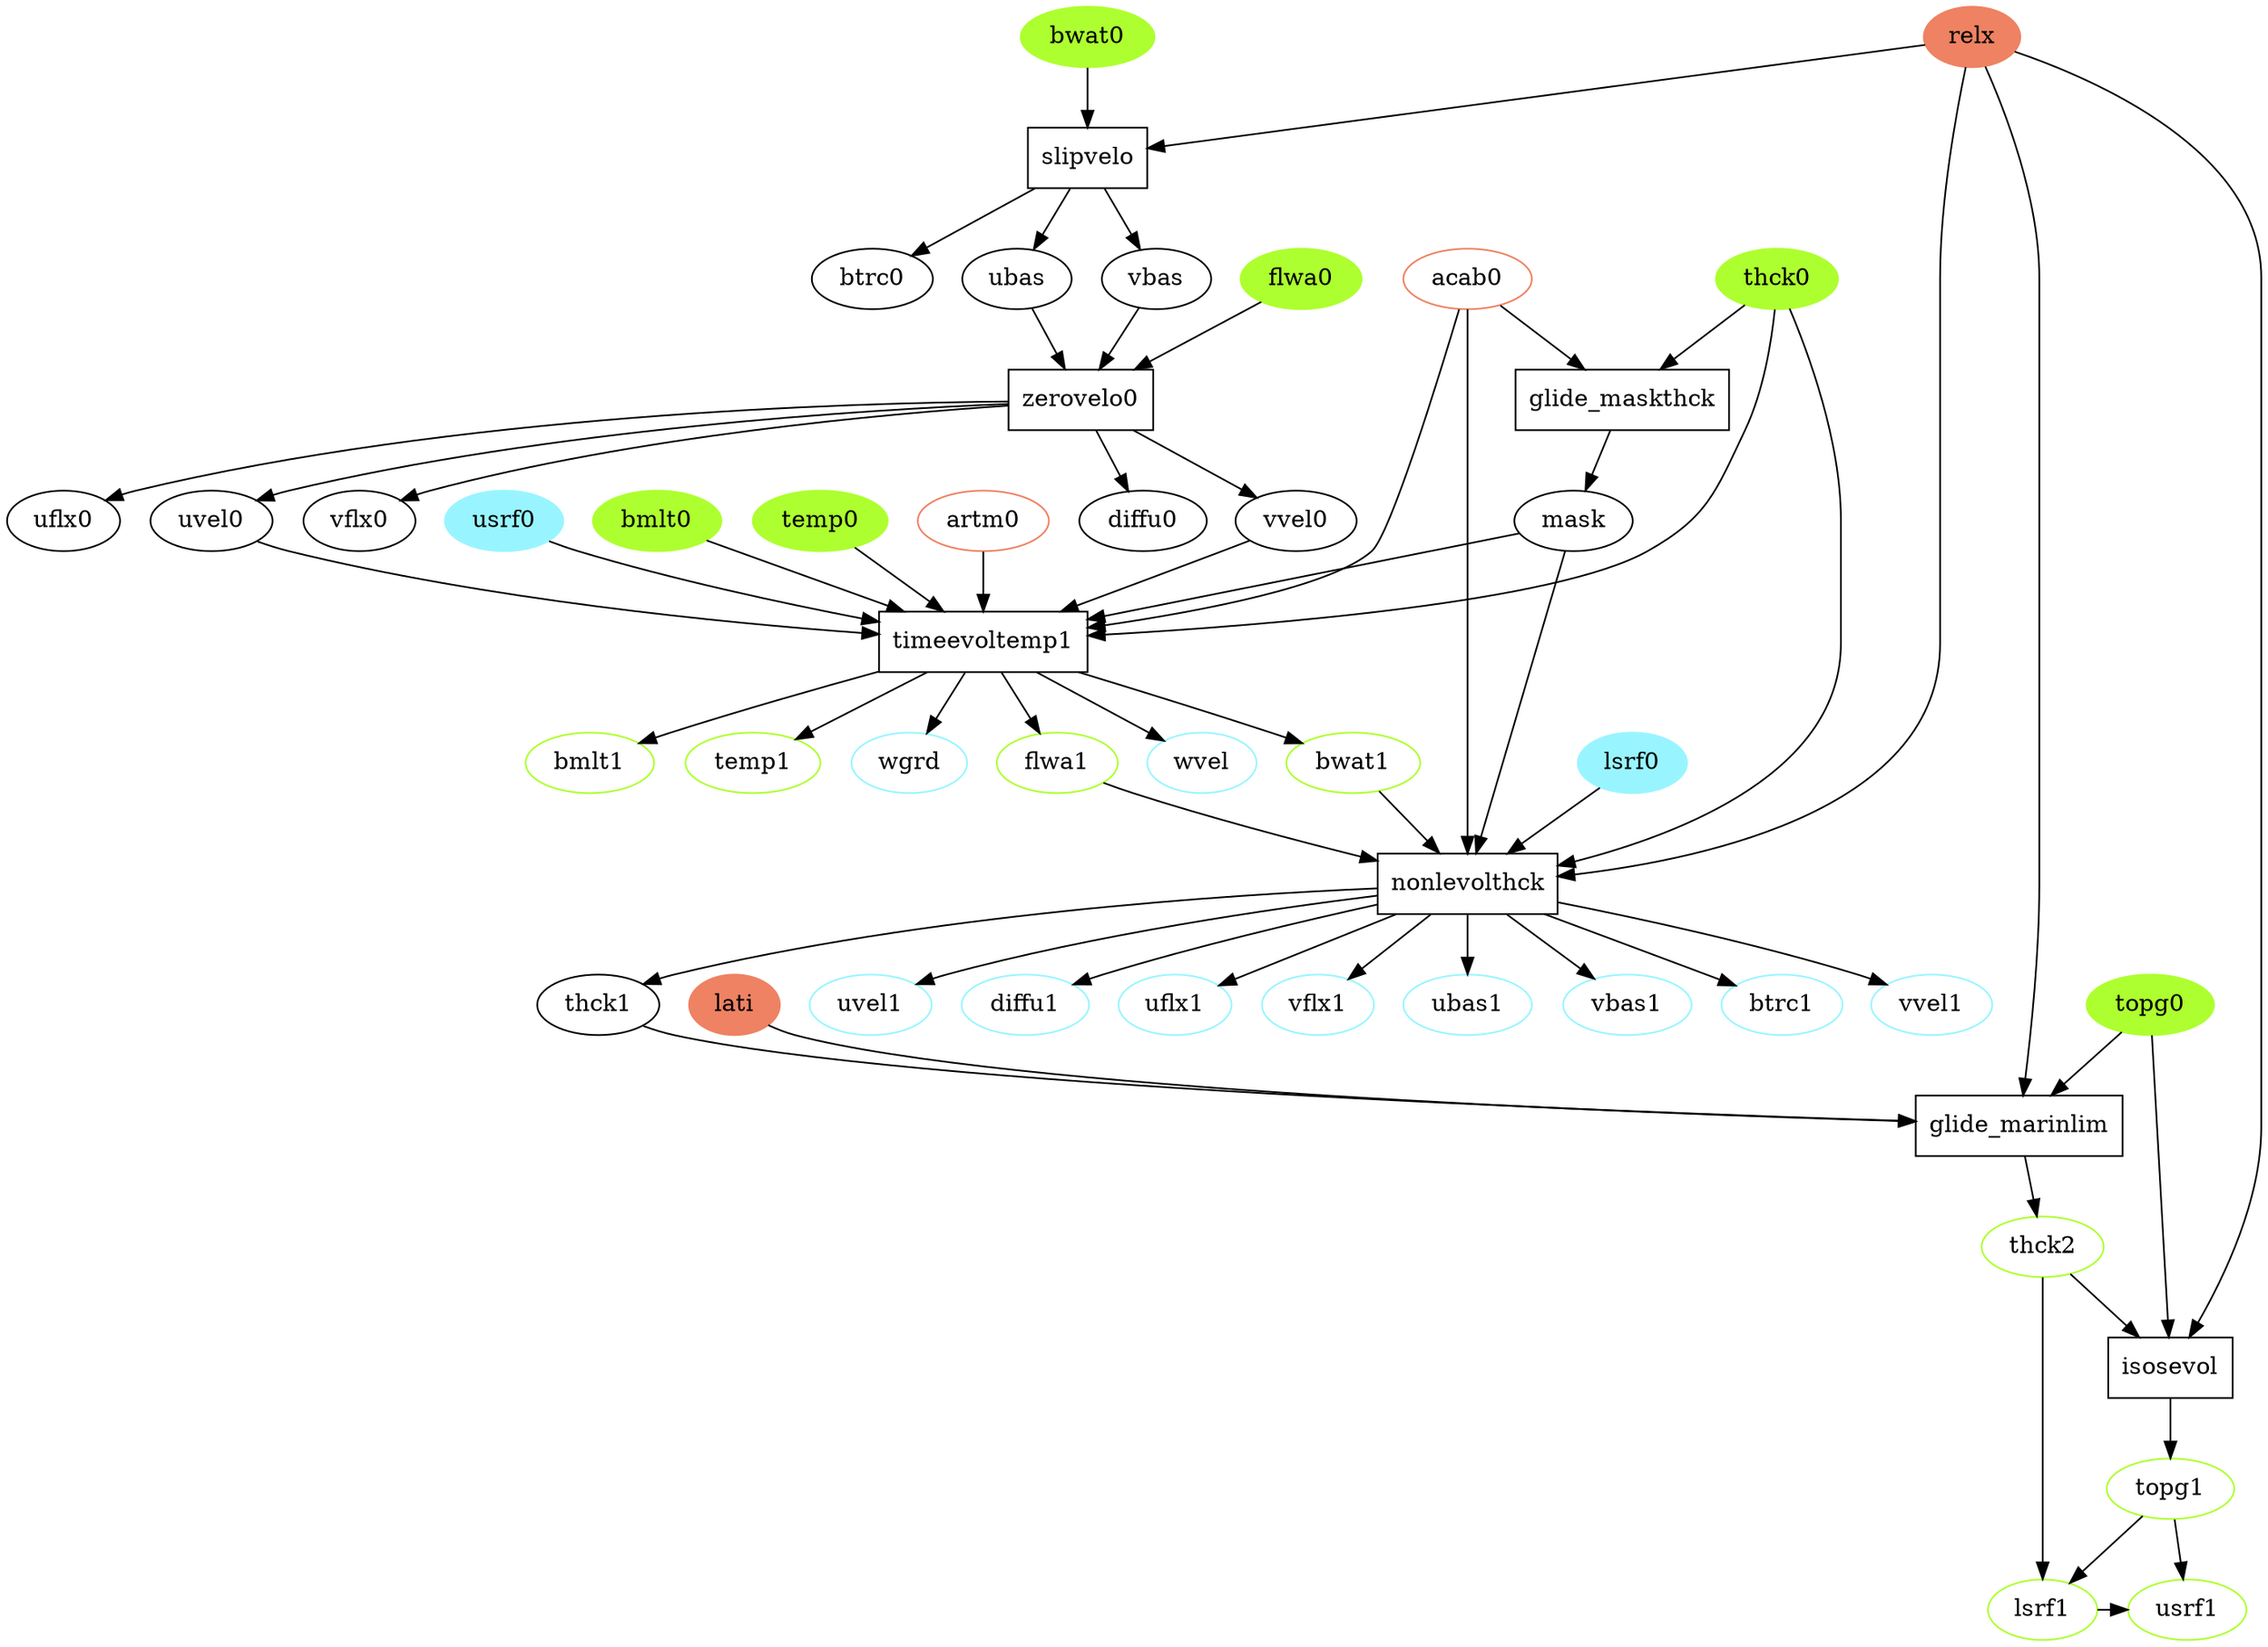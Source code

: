 digraph G
{
 //glide_initialise
// glide_initialise [shape = box,style = filled,color=greenyellow];
// thck0->glide_initialise;
// topg0->glide_initialise;
// relx->glide_initialise;
// artm0->glide_initialise;
// glide_initialise->temp0;
// glide_initialise->flwa0;
// glide_initialise->lsrf0;
// glide_initialise->usrf0;

 //slipvelo
 slipvelo [shape = box];
 bwat0->slipvelo;
 relx->slipvelo;
 slipvelo->btrc0;
 slipvelo->ubas;
 slipvelo->vbas;

 //zerovelo0
 zerovelo0 [shape = box];
 flwa0->zerovelo0;
 ubas->zerovelo0;
 vbas->zerovelo0;
 zerovelo0->uvel0;
 zerovelo0->vvel0;
 zerovelo0->diffu0;
 zerovelo0->uflx0;
 zerovelo0->vflx0;

 //glide_maskthck
 glide_maskthck [shape = box];
 thck0->glide_maskthck;
 acab0->glide_maskthck;
 glide_maskthck->mask;

 //timeevoltemp1
 timeevoltemp1 [shape = box];
 temp0->timeevoltemp1;
 artm0->timeevoltemp1;
 acab0->timeevoltemp1;
 thck0->timeevoltemp1;
 usrf0->timeevoltemp1;
 uvel0->timeevoltemp1;
 vvel0->timeevoltemp1;
 bmlt0->timeevoltemp1;
 mask->timeevoltemp1;
 timeevoltemp1->temp1;
 timeevoltemp1->flwa1;
 timeevoltemp1->wgrd;
 timeevoltemp1->wvel;
 timeevoltemp1->bmlt1;
 timeevoltemp1->bwat1;
 
// //timeevolthck
// timeevolthck [shape = box];
// uflx0->timeevolthck;
// vflx0->timeevolthck;
// dusrfdew->timeevolthck;
// dusrfdns->timeevolthck;
// acab0->timeevolthck;
// mask->timeevolthck;
// thck0->timeevolthck;
// usrf0->timeevolthck;
// lsrf0->timeevolthck;
// timeevolthck->thck1;
// timeevolthck->usrf1;

// //stagleapthck
// stagleapthck [shape = box];
// uflx0->stagleapthck;
// vflx0->stagleapthck;
// lsrf0->stagleapthck;
// thck0->stagleapthck;
// stagleapthck->thck1;
// stagleapthck->usrf1;

 //nonlevolthck
 nonlevolthck [shape = box];
 lsrf0->nonlevolthck;
 acab0->nonlevolthck;
 thck0->nonlevolthck;
 bwat1->nonlevolthck;
 relx->nonlevolthck;
 flwa1->nonlevolthck;
 mask->nonlevolthck;
 nonlevolthck->thck1;
 nonlevolthck->ubas1;
 nonlevolthck->vbas1;
 nonlevolthck->btrc1;
 nonlevolthck->vvel1;
 nonlevolthck->uvel1;
 nonlevolthck->diffu1;
 nonlevolthck->uflx1;
 nonlevolthck->vflx1;

 //glide_marinlim
 glide_marinlim [shape = box];
 lati->glide_marinlim;
 relx->glide_marinlim;
 topg0->glide_marinlim;
 thck1->glide_marinlim;
 glide_marinlim->thck2;

 //isosevol
 isosevol [shape = box];
 thck2->isosevol;
 topg0->isosevol;
 relx->isosevol;
 isosevol->topg1;

 thck2->lsrf1;
 topg1->lsrf1;
 topg1->usrf1;
 lsrf1->usrf1 [constraint=false];

 // inputs
 thck0 [style = filled,color=greenyellow];
 topg0 [style = filled,color=greenyellow];
 bwat0 [style = filled,color=greenyellow];
 bmlt0 [style = filled,color=greenyellow];
 flwa0 [style = filled,color=greenyellow];
 temp0 [style = filled,color=greenyellow];
 lsrf0 [style = filled,color=cadetblue1];
 usrf0 [style = filled,color=cadetblue1];

 // forcing
 artm0 [color=salmon2];
 acab0 [color=salmon2];
 lati [style = filled,color=salmon2];
 relx [style = filled,color=salmon2];

 // outputs
 thck2 [color=greenyellow];
 topg1 [color=greenyellow];
 lsrf1 [color=greenyellow];
 usrf1 [color=greenyellow];
 uflx1 [color=cadetblue1];
 diffu1 [color=cadetblue1];
 uvel1 [color=cadetblue1];
 vvel1 [color=cadetblue1];
 btrc1 [color=cadetblue1];
 vbas1 [color=cadetblue1];
 ubas1 [color=cadetblue1];
 vflx1 [color=cadetblue1];
 bwat1 [color=greenyellow];
 wgrd [color=cadetblue1];
 flwa1 [color=greenyellow];
 temp1 [color=greenyellow];
 bmlt1 [color=greenyellow];
 wvel [color=cadetblue1];
 
}
